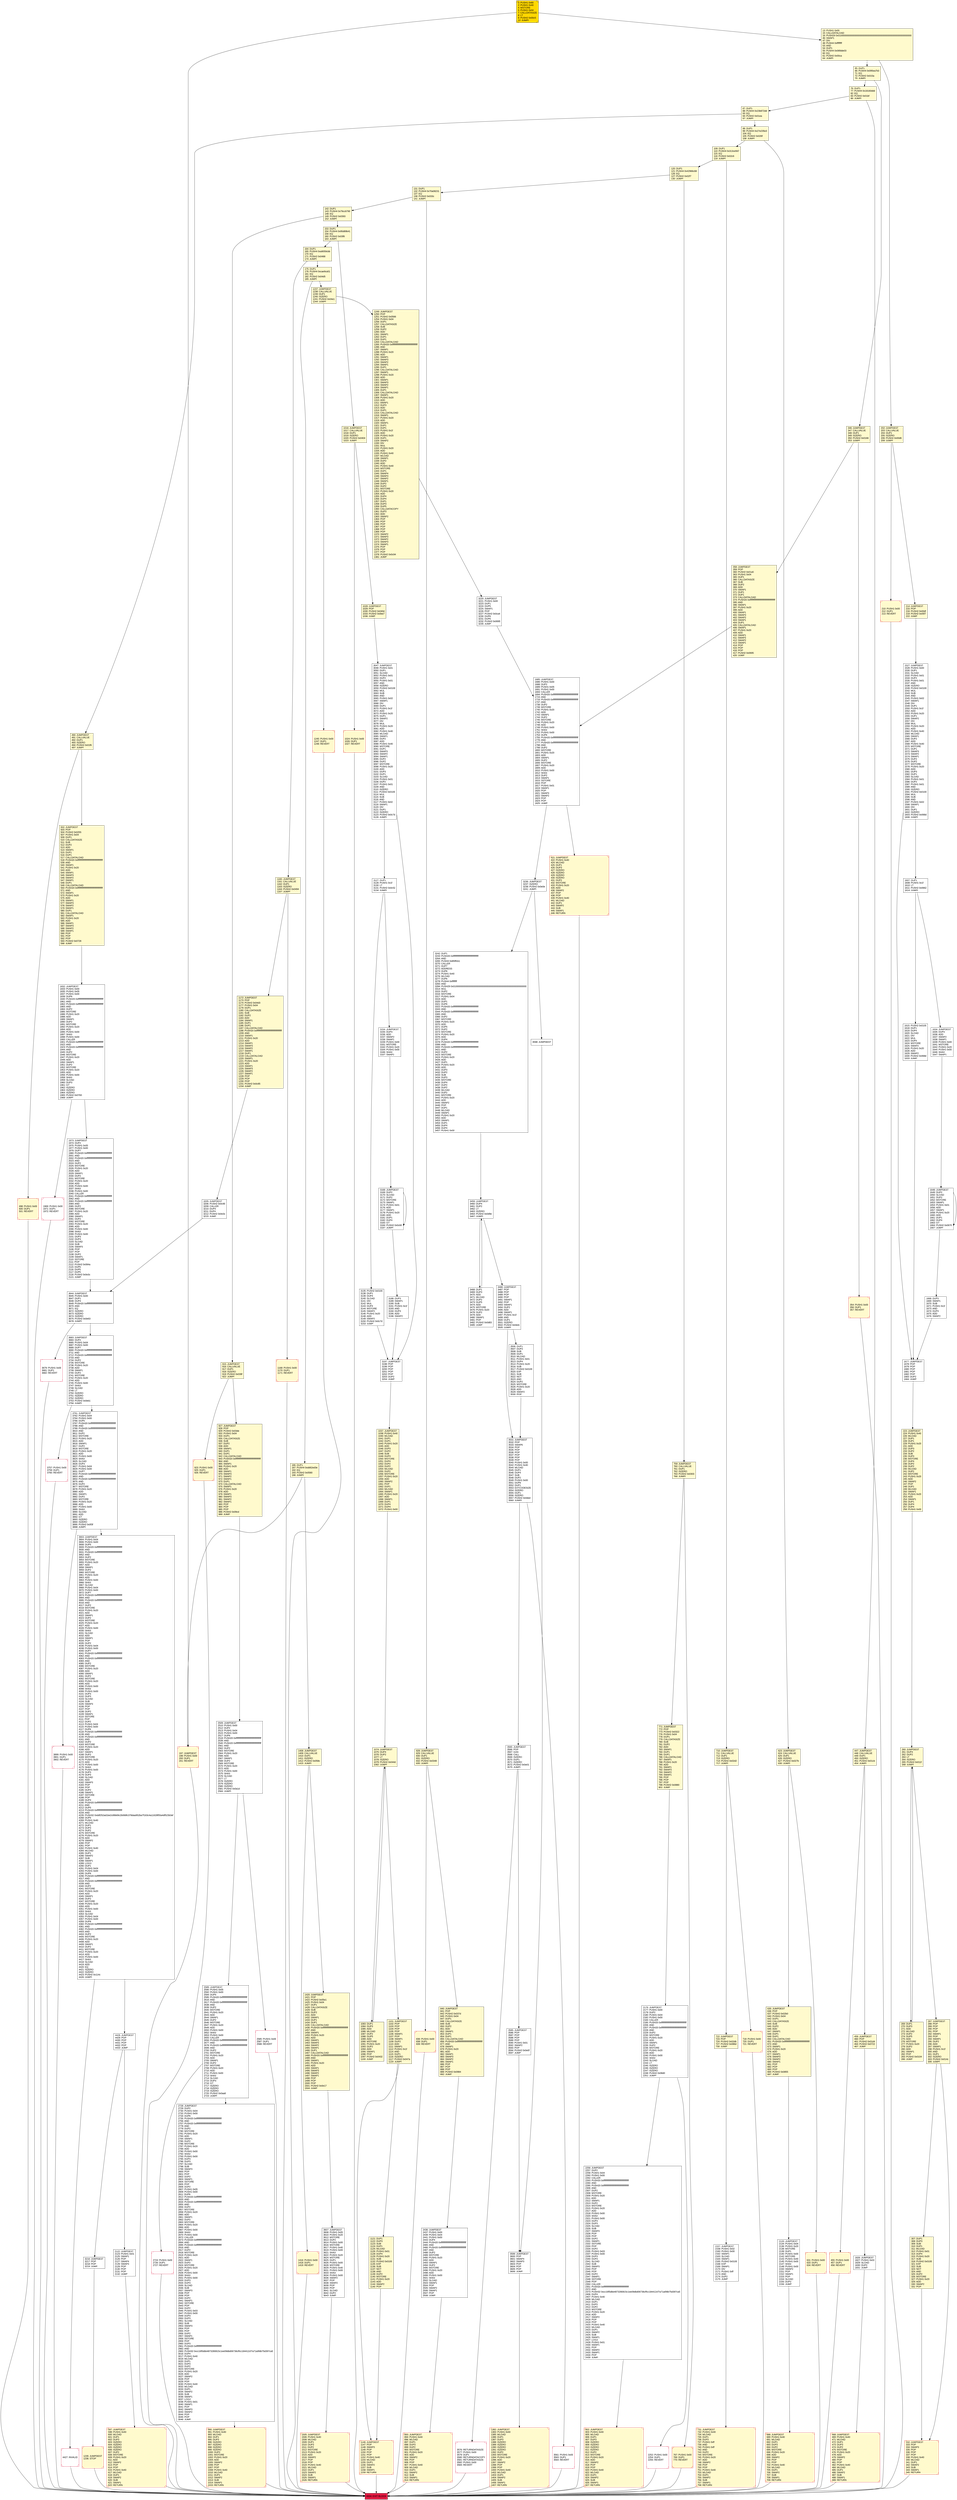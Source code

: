 digraph G {
bgcolor=transparent rankdir=UD;
node [shape=box style=filled color=black fillcolor=white fontname=arial fontcolor=black];
3459 [label="3459: JUMPDEST\l3460: DUP4\l3461: DUP2\l3462: LT\l3463: ISZERO\l3464: PUSH2 0x0d9e\l3467: JUMPI\l" ];
120 [label="120: DUP1\l121: PUSH4 0x42966c68\l126: EQ\l127: PUSH2 0x02f7\l130: JUMPI\l" fillcolor=lemonchiffon ];
4428 [label="4428: JUMPDEST\l4429: POP\l4430: POP\l4431: POP\l4432: POP\l4433: JUMP\l" ];
688 [label="688: JUMPDEST\l689: PUSH1 0x40\l691: MLOAD\l692: DUP1\l693: DUP3\l694: DUP2\l695: MSTORE\l696: PUSH1 0x20\l698: ADD\l699: SWAP2\l700: POP\l701: POP\l702: PUSH1 0x40\l704: MLOAD\l705: DUP1\l706: SWAP2\l707: SUB\l708: SWAP1\l709: RETURN\l" fillcolor=lemonchiffon shape=Msquare color=crimson ];
142 [label="142: DUP1\l143: PUSH4 0x79cc6790\l148: EQ\l149: PUSH2 0x0393\l152: JUMPI\l" fillcolor=lemonchiffon ];
2724 [label="2724: PUSH1 0x00\l2726: DUP1\l2727: REVERT\l" shape=Msquare color=crimson ];
346 [label="346: JUMPDEST\l347: CALLVALUE\l348: DUP1\l349: ISZERO\l350: PUSH2 0x0166\l353: JUMPI\l" fillcolor=lemonchiffon ];
65 [label="65: DUP1\l66: PUSH4 0x095ea7b3\l71: EQ\l72: PUSH2 0x015a\l75: JUMPI\l" fillcolor=lemonchiffon ];
3757 [label="3757: PUSH1 0x00\l3759: DUP1\l3760: REVERT\l" shape=Msquare color=crimson ];
1969 [label="1969: PUSH1 0x00\l1971: DUP1\l1972: REVERT\l" shape=Msquare color=crimson ];
3761 [label="3761: JUMPDEST\l3762: PUSH1 0x04\l3764: PUSH1 0x00\l3766: DUP5\l3767: PUSH20 0xffffffffffffffffffffffffffffffffffffffff\l3788: AND\l3789: PUSH20 0xffffffffffffffffffffffffffffffffffffffff\l3810: AND\l3811: DUP2\l3812: MSTORE\l3813: PUSH1 0x20\l3815: ADD\l3816: SWAP1\l3817: DUP2\l3818: MSTORE\l3819: PUSH1 0x20\l3821: ADD\l3822: PUSH1 0x00\l3824: SHA3\l3825: SLOAD\l3826: DUP3\l3827: PUSH1 0x04\l3829: PUSH1 0x00\l3831: DUP7\l3832: PUSH20 0xffffffffffffffffffffffffffffffffffffffff\l3853: AND\l3854: PUSH20 0xffffffffffffffffffffffffffffffffffffffff\l3875: AND\l3876: DUP2\l3877: MSTORE\l3878: PUSH1 0x20\l3880: ADD\l3881: SWAP1\l3882: DUP2\l3883: MSTORE\l3884: PUSH1 0x20\l3886: ADD\l3887: PUSH1 0x00\l3889: SHA3\l3890: SLOAD\l3891: ADD\l3892: GT\l3893: ISZERO\l3894: ISZERO\l3895: PUSH2 0x0f3f\l3898: JUMPI\l" ];
3644 [label="3644: JUMPDEST\l3645: PUSH1 0x00\l3647: DUP1\l3648: DUP4\l3649: PUSH20 0xffffffffffffffffffffffffffffffffffffffff\l3670: AND\l3671: EQ\l3672: ISZERO\l3673: ISZERO\l3674: ISZERO\l3675: PUSH2 0x0e63\l3678: JUMPI\l" ];
802 [label="802: JUMPDEST\l803: PUSH1 0x40\l805: MLOAD\l806: DUP1\l807: DUP3\l808: ISZERO\l809: ISZERO\l810: ISZERO\l811: ISZERO\l812: DUP2\l813: MSTORE\l814: PUSH1 0x20\l816: ADD\l817: SWAP2\l818: POP\l819: POP\l820: PUSH1 0x40\l822: MLOAD\l823: DUP1\l824: SWAP2\l825: SUB\l826: SWAP1\l827: RETURN\l" fillcolor=lemonchiffon shape=Msquare color=crimson ];
3220 [label="3220: JUMPDEST\l3221: PUSH1 0x00\l3223: DUP1\l3224: DUP5\l3225: SWAP1\l3226: POP\l3227: PUSH2 0x0ca4\l3230: DUP6\l3231: DUP6\l3232: PUSH2 0x0695\l3235: JUMP\l" ];
214 [label="214: JUMPDEST\l215: POP\l216: PUSH2 0x00df\l219: PUSH2 0x05f7\l222: JUMP\l" fillcolor=lemonchiffon ];
1416 [label="1416: PUSH1 0x00\l1418: DUP1\l1419: REVERT\l" fillcolor=lemonchiffon shape=Msquare color=crimson ];
98 [label="98: DUP1\l99: PUSH4 0x27e235e3\l104: EQ\l105: PUSH2 0x026f\l108: JUMPI\l" fillcolor=lemonchiffon ];
459 [label="459: JUMPDEST\l460: POP\l461: PUSH2 0x01d4\l464: PUSH2 0x0722\l467: JUMP\l" fillcolor=lemonchiffon ];
153 [label="153: DUP1\l154: PUSH4 0x95d89b41\l159: EQ\l160: PUSH2 0x03f8\l163: JUMPI\l" fillcolor=lemonchiffon ];
1168 [label="1168: PUSH1 0x00\l1170: DUP1\l1171: REVERT\l" fillcolor=lemonchiffon shape=Msquare color=crimson ];
1832 [label="1832: JUMPDEST\l1833: PUSH1 0x00\l1835: PUSH1 0x05\l1837: PUSH1 0x00\l1839: DUP6\l1840: PUSH20 0xffffffffffffffffffffffffffffffffffffffff\l1861: AND\l1862: PUSH20 0xffffffffffffffffffffffffffffffffffffffff\l1883: AND\l1884: DUP2\l1885: MSTORE\l1886: PUSH1 0x20\l1888: ADD\l1889: SWAP1\l1890: DUP2\l1891: MSTORE\l1892: PUSH1 0x20\l1894: ADD\l1895: PUSH1 0x00\l1897: SHA3\l1898: PUSH1 0x00\l1900: CALLER\l1901: PUSH20 0xffffffffffffffffffffffffffffffffffffffff\l1922: AND\l1923: PUSH20 0xffffffffffffffffffffffffffffffffffffffff\l1944: AND\l1945: DUP2\l1946: MSTORE\l1947: PUSH1 0x20\l1949: ADD\l1950: SWAP1\l1951: DUP2\l1952: MSTORE\l1953: PUSH1 0x20\l1955: ADD\l1956: PUSH1 0x00\l1958: SHA3\l1959: SLOAD\l1960: DUP3\l1961: GT\l1962: ISZERO\l1963: ISZERO\l1964: ISZERO\l1965: PUSH2 0x07b5\l1968: JUMPI\l" ];
3486 [label="3486: JUMPDEST\l3487: POP\l3488: POP\l3489: POP\l3490: POP\l3491: SWAP1\l3492: POP\l3493: SWAP1\l3494: DUP2\l3495: ADD\l3496: SWAP1\l3497: PUSH1 0x1f\l3499: AND\l3500: DUP1\l3501: ISZERO\l3502: PUSH2 0x0dcb\l3505: JUMPI\l" ];
1237 [label="1237: JUMPDEST\l1238: CALLVALUE\l1239: DUP1\l1240: ISZERO\l1241: PUSH2 0x04e1\l1244: JUMPI\l" fillcolor=lemonchiffon ];
307 [label="307: DUP1\l308: DUP3\l309: SUB\l310: DUP1\l311: MLOAD\l312: PUSH1 0x01\l314: DUP4\l315: PUSH1 0x20\l317: SUB\l318: PUSH2 0x0100\l321: EXP\l322: SUB\l323: NOT\l324: AND\l325: DUP2\l326: MSTORE\l327: PUSH1 0x20\l329: ADD\l330: SWAP2\l331: POP\l" fillcolor=lemonchiffon ];
923 [label="923: PUSH1 0x00\l925: DUP1\l926: REVERT\l" fillcolor=lemonchiffon shape=Msquare color=crimson ];
828 [label="828: JUMPDEST\l829: CALLVALUE\l830: DUP1\l831: ISZERO\l832: PUSH2 0x0348\l835: JUMPI\l" fillcolor=lemonchiffon ];
1235 [label="1235: JUMPDEST\l1236: STOP\l" fillcolor=lemonchiffon shape=Msquare color=crimson ];
3154 [label="3154: JUMPDEST\l3155: DUP3\l3156: ADD\l3157: SWAP2\l3158: SWAP1\l3159: PUSH1 0x00\l3161: MSTORE\l3162: PUSH1 0x20\l3164: PUSH1 0x00\l3166: SHA3\l3167: SWAP1\l" ];
3561 [label="3561: PUSH1 0x00\l3563: DUP1\l3564: REVERT\l" shape=Msquare color=crimson ];
3127 [label="3127: DUP1\l3128: PUSH1 0x1f\l3130: LT\l3131: PUSH2 0x0c52\l3134: JUMPI\l" ];
3683 [label="3683: JUMPDEST\l3684: DUP2\l3685: PUSH1 0x04\l3687: PUSH1 0x00\l3689: DUP7\l3690: PUSH20 0xffffffffffffffffffffffffffffffffffffffff\l3711: AND\l3712: PUSH20 0xffffffffffffffffffffffffffffffffffffffff\l3733: AND\l3734: DUP2\l3735: MSTORE\l3736: PUSH1 0x20\l3738: ADD\l3739: SWAP1\l3740: DUP2\l3741: MSTORE\l3742: PUSH1 0x20\l3744: ADD\l3745: PUSH1 0x00\l3747: SHA3\l3748: SLOAD\l3749: LT\l3750: ISZERO\l3751: ISZERO\l3752: ISZERO\l3753: PUSH2 0x0eb1\l3756: JUMPI\l" ];
1172 [label="1172: JUMPDEST\l1173: POP\l1174: PUSH2 0x04d3\l1177: PUSH1 0x04\l1179: DUP1\l1180: CALLDATASIZE\l1181: SUB\l1182: DUP2\l1183: ADD\l1184: SWAP1\l1185: DUP1\l1186: DUP1\l1187: CALLDATALOAD\l1188: PUSH20 0xffffffffffffffffffffffffffffffffffffffff\l1209: AND\l1210: SWAP1\l1211: PUSH1 0x20\l1213: ADD\l1214: SWAP1\l1215: SWAP3\l1216: SWAP2\l1217: SWAP1\l1218: DUP1\l1219: CALLDATALOAD\l1220: SWAP1\l1221: PUSH1 0x20\l1223: ADD\l1224: SWAP1\l1225: SWAP3\l1226: SWAP2\l1227: SWAP1\l1228: POP\l1229: POP\l1230: POP\l1231: PUSH2 0x0c85\l1234: JUMP\l" fillcolor=lemonchiffon ];
3197 [label="3197: JUMPDEST\l3198: POP\l3199: POP\l3200: POP\l3201: POP\l3202: POP\l3203: DUP2\l3204: JUMP\l" ];
3188 [label="3188: DUP3\l3189: SWAP1\l3190: SUB\l3191: PUSH1 0x1f\l3193: AND\l3194: DUP3\l3195: ADD\l3196: SWAP2\l" ];
2122 [label="2122: JUMPDEST\l2123: PUSH1 0x01\l2125: SWAP1\l2126: POP\l2127: SWAP4\l2128: SWAP3\l2129: POP\l2130: POP\l2131: POP\l2132: JUMP\l" ];
759 [label="759: JUMPDEST\l760: CALLVALUE\l761: DUP1\l762: ISZERO\l763: PUSH2 0x0303\l766: JUMPI\l" fillcolor=lemonchiffon ];
623 [label="623: JUMPDEST\l624: CALLVALUE\l625: DUP1\l626: ISZERO\l627: PUSH2 0x027b\l630: JUMPI\l" fillcolor=lemonchiffon ];
4434 [label="4434: EXIT BLOCK\l" fillcolor=crimson ];
1505 [label="1505: JUMPDEST\l1506: PUSH1 0x40\l1508: MLOAD\l1509: DUP1\l1510: DUP3\l1511: DUP2\l1512: MSTORE\l1513: PUSH1 0x20\l1515: ADD\l1516: SWAP2\l1517: POP\l1518: POP\l1519: PUSH1 0x40\l1521: MLOAD\l1522: DUP1\l1523: SWAP2\l1524: SUB\l1525: SWAP1\l1526: RETURN\l" fillcolor=lemonchiffon shape=Msquare color=crimson ];
498 [label="498: PUSH1 0x00\l500: DUP1\l501: REVERT\l" fillcolor=lemonchiffon shape=Msquare color=crimson ];
13 [label="13: PUSH1 0x00\l15: CALLDATALOAD\l16: PUSH29 0x0100000000000000000000000000000000000000000000000000000000\l46: SWAP1\l47: DIV\l48: PUSH4 0xffffffff\l53: AND\l54: DUP1\l55: PUSH4 0x06fdde03\l60: EQ\l61: PUSH2 0x00ca\l64: JUMPI\l" fillcolor=lemonchiffon ];
1249 [label="1249: JUMPDEST\l1250: POP\l1251: PUSH2 0x0566\l1254: PUSH1 0x04\l1256: DUP1\l1257: CALLDATASIZE\l1258: SUB\l1259: DUP2\l1260: ADD\l1261: SWAP1\l1262: DUP1\l1263: DUP1\l1264: CALLDATALOAD\l1265: PUSH20 0xffffffffffffffffffffffffffffffffffffffff\l1286: AND\l1287: SWAP1\l1288: PUSH1 0x20\l1290: ADD\l1291: SWAP1\l1292: SWAP3\l1293: SWAP2\l1294: SWAP1\l1295: DUP1\l1296: CALLDATALOAD\l1297: SWAP1\l1298: PUSH1 0x20\l1300: ADD\l1301: SWAP1\l1302: SWAP3\l1303: SWAP2\l1304: SWAP1\l1305: DUP1\l1306: CALLDATALOAD\l1307: SWAP1\l1308: PUSH1 0x20\l1310: ADD\l1311: SWAP1\l1312: DUP3\l1313: ADD\l1314: DUP1\l1315: CALLDATALOAD\l1316: SWAP1\l1317: PUSH1 0x20\l1319: ADD\l1320: SWAP1\l1321: DUP1\l1322: DUP1\l1323: PUSH1 0x1f\l1325: ADD\l1326: PUSH1 0x20\l1328: DUP1\l1329: SWAP2\l1330: DIV\l1331: MUL\l1332: PUSH1 0x20\l1334: ADD\l1335: PUSH1 0x40\l1337: MLOAD\l1338: SWAP1\l1339: DUP2\l1340: ADD\l1341: PUSH1 0x40\l1343: MSTORE\l1344: DUP1\l1345: SWAP4\l1346: SWAP3\l1347: SWAP2\l1348: SWAP1\l1349: DUP2\l1350: DUP2\l1351: MSTORE\l1352: PUSH1 0x20\l1354: ADD\l1355: DUP4\l1356: DUP4\l1357: DUP1\l1358: DUP3\l1359: DUP5\l1360: CALLDATACOPY\l1361: DUP3\l1362: ADD\l1363: SWAP2\l1364: POP\l1365: POP\l1366: POP\l1367: POP\l1368: POP\l1369: POP\l1370: SWAP2\l1371: SWAP3\l1372: SWAP2\l1373: SWAP3\l1374: SWAP1\l1375: POP\l1376: POP\l1377: POP\l1378: PUSH2 0x0c94\l1381: JUMP\l" fillcolor=lemonchiffon ];
1382 [label="1382: JUMPDEST\l1383: PUSH1 0x40\l1385: MLOAD\l1386: DUP1\l1387: DUP3\l1388: ISZERO\l1389: ISZERO\l1390: ISZERO\l1391: ISZERO\l1392: DUP2\l1393: MSTORE\l1394: PUSH1 0x20\l1396: ADD\l1397: SWAP2\l1398: POP\l1399: POP\l1400: PUSH1 0x40\l1402: MLOAD\l1403: DUP1\l1404: SWAP2\l1405: SUB\l1406: SWAP1\l1407: RETURN\l" fillcolor=lemonchiffon shape=Msquare color=crimson ];
635 [label="635: JUMPDEST\l636: POP\l637: PUSH2 0x02b0\l640: PUSH1 0x04\l642: DUP1\l643: CALLDATASIZE\l644: SUB\l645: DUP2\l646: ADD\l647: SWAP1\l648: DUP1\l649: DUP1\l650: CALLDATALOAD\l651: PUSH20 0xffffffffffffffffffffffffffffffffffffffff\l672: AND\l673: SWAP1\l674: PUSH1 0x20\l676: ADD\l677: SWAP1\l678: SWAP3\l679: SWAP2\l680: SWAP1\l681: POP\l682: POP\l683: POP\l684: PUSH2 0x0855\l687: JUMP\l" fillcolor=lemonchiffon ];
2436 [label="2436: JUMPDEST\l2437: PUSH1 0x00\l2439: PUSH1 0x04\l2441: PUSH1 0x00\l2443: DUP4\l2444: PUSH20 0xffffffffffffffffffffffffffffffffffffffff\l2465: AND\l2466: PUSH20 0xffffffffffffffffffffffffffffffffffffffff\l2487: AND\l2488: DUP2\l2489: MSTORE\l2490: PUSH1 0x20\l2492: ADD\l2493: SWAP1\l2494: DUP2\l2495: MSTORE\l2496: PUSH1 0x20\l2498: ADD\l2499: PUSH1 0x00\l2501: SHA3\l2502: SLOAD\l2503: SWAP1\l2504: POP\l2505: SWAP2\l2506: SWAP1\l2507: POP\l2508: JUMP\l" ];
767 [label="767: PUSH1 0x00\l769: DUP1\l770: REVERT\l" fillcolor=lemonchiffon shape=Msquare color=crimson ];
1648 [label="1648: JUMPDEST\l1649: DUP2\l1650: SLOAD\l1651: DUP2\l1652: MSTORE\l1653: SWAP1\l1654: PUSH1 0x01\l1656: ADD\l1657: SWAP1\l1658: PUSH1 0x20\l1660: ADD\l1661: DUP1\l1662: DUP4\l1663: GT\l1664: PUSH2 0x0670\l1667: JUMPI\l" ];
1028 [label="1028: JUMPDEST\l1029: POP\l1030: PUSH2 0x040d\l1033: PUSH2 0x0be7\l1036: JUMP\l" fillcolor=lemonchiffon ];
3168 [label="3168: JUMPDEST\l3169: DUP2\l3170: SLOAD\l3171: DUP2\l3172: MSTORE\l3173: SWAP1\l3174: PUSH1 0x01\l3176: ADD\l3177: SWAP1\l3178: PUSH1 0x20\l3180: ADD\l3181: DUP1\l3182: DUP4\l3183: GT\l3184: PUSH2 0x0c60\l3187: JUMPI\l" ];
2157 [label="2157: JUMPDEST\l2158: PUSH1 0x02\l2160: PUSH1 0x00\l2162: SWAP1\l2163: SLOAD\l2164: SWAP1\l2165: PUSH2 0x0100\l2168: EXP\l2169: SWAP1\l2170: DIV\l2171: PUSH1 0xff\l2173: AND\l2174: DUP2\l2175: JUMP\l" ];
455 [label="455: PUSH1 0x00\l457: DUP1\l458: REVERT\l" fillcolor=lemonchiffon shape=Msquare color=crimson ];
468 [label="468: JUMPDEST\l469: PUSH1 0x40\l471: MLOAD\l472: DUP1\l473: DUP3\l474: DUP2\l475: MSTORE\l476: PUSH1 0x20\l478: ADD\l479: SWAP2\l480: POP\l481: POP\l482: PUSH1 0x40\l484: MLOAD\l485: DUP1\l486: SWAP2\l487: SUB\l488: SWAP1\l489: RETURN\l" fillcolor=lemonchiffon shape=Msquare color=crimson ];
3607 [label="3607: JUMPDEST\l3608: PUSH1 0x05\l3610: PUSH1 0x20\l3612: MSTORE\l3613: DUP2\l3614: PUSH1 0x00\l3616: MSTORE\l3617: PUSH1 0x40\l3619: PUSH1 0x00\l3621: SHA3\l3622: PUSH1 0x20\l3624: MSTORE\l3625: DUP1\l3626: PUSH1 0x00\l3628: MSTORE\l3629: PUSH1 0x40\l3631: PUSH1 0x00\l3633: SHA3\l3634: PUSH1 0x00\l3636: SWAP2\l3637: POP\l3638: SWAP2\l3639: POP\l3640: POP\l3641: SLOAD\l3642: DUP2\l3643: JUMP\l" ];
1160 [label="1160: JUMPDEST\l1161: CALLVALUE\l1162: DUP1\l1163: ISZERO\l1164: PUSH2 0x0494\l1167: JUMPI\l" fillcolor=lemonchiffon ];
597 [label="597: JUMPDEST\l598: PUSH1 0x40\l600: MLOAD\l601: DUP1\l602: DUP3\l603: ISZERO\l604: ISZERO\l605: ISZERO\l606: ISZERO\l607: DUP2\l608: MSTORE\l609: PUSH1 0x20\l611: ADD\l612: SWAP2\l613: POP\l614: POP\l615: PUSH1 0x40\l617: MLOAD\l618: DUP1\l619: SWAP2\l620: SUB\l621: SWAP1\l622: RETURN\l" fillcolor=lemonchiffon shape=Msquare color=crimson ];
1121 [label="1121: DUP1\l1122: DUP3\l1123: SUB\l1124: DUP1\l1125: MLOAD\l1126: PUSH1 0x01\l1128: DUP4\l1129: PUSH1 0x20\l1131: SUB\l1132: PUSH2 0x0100\l1135: EXP\l1136: SUB\l1137: NOT\l1138: AND\l1139: DUP2\l1140: MSTORE\l1141: PUSH1 0x20\l1143: ADD\l1144: SWAP2\l1145: POP\l" fillcolor=lemonchiffon ];
3903 [label="3903: JUMPDEST\l3904: PUSH1 0x04\l3906: PUSH1 0x00\l3908: DUP5\l3909: PUSH20 0xffffffffffffffffffffffffffffffffffffffff\l3930: AND\l3931: PUSH20 0xffffffffffffffffffffffffffffffffffffffff\l3952: AND\l3953: DUP2\l3954: MSTORE\l3955: PUSH1 0x20\l3957: ADD\l3958: SWAP1\l3959: DUP2\l3960: MSTORE\l3961: PUSH1 0x20\l3963: ADD\l3964: PUSH1 0x00\l3966: SHA3\l3967: SLOAD\l3968: PUSH1 0x04\l3970: PUSH1 0x00\l3972: DUP7\l3973: PUSH20 0xffffffffffffffffffffffffffffffffffffffff\l3994: AND\l3995: PUSH20 0xffffffffffffffffffffffffffffffffffffffff\l4016: AND\l4017: DUP2\l4018: MSTORE\l4019: PUSH1 0x20\l4021: ADD\l4022: SWAP1\l4023: DUP2\l4024: MSTORE\l4025: PUSH1 0x20\l4027: ADD\l4028: PUSH1 0x00\l4030: SHA3\l4031: SLOAD\l4032: ADD\l4033: SWAP1\l4034: POP\l4035: DUP2\l4036: PUSH1 0x04\l4038: PUSH1 0x00\l4040: DUP7\l4041: PUSH20 0xffffffffffffffffffffffffffffffffffffffff\l4062: AND\l4063: PUSH20 0xffffffffffffffffffffffffffffffffffffffff\l4084: AND\l4085: DUP2\l4086: MSTORE\l4087: PUSH1 0x20\l4089: ADD\l4090: SWAP1\l4091: DUP2\l4092: MSTORE\l4093: PUSH1 0x20\l4095: ADD\l4096: PUSH1 0x00\l4098: SHA3\l4099: PUSH1 0x00\l4101: DUP3\l4102: DUP3\l4103: SLOAD\l4104: SUB\l4105: SWAP3\l4106: POP\l4107: POP\l4108: DUP2\l4109: SWAP1\l4110: SSTORE\l4111: POP\l4112: DUP2\l4113: PUSH1 0x04\l4115: PUSH1 0x00\l4117: DUP6\l4118: PUSH20 0xffffffffffffffffffffffffffffffffffffffff\l4139: AND\l4140: PUSH20 0xffffffffffffffffffffffffffffffffffffffff\l4161: AND\l4162: DUP2\l4163: MSTORE\l4164: PUSH1 0x20\l4166: ADD\l4167: SWAP1\l4168: DUP2\l4169: MSTORE\l4170: PUSH1 0x20\l4172: ADD\l4173: PUSH1 0x00\l4175: SHA3\l4176: PUSH1 0x00\l4178: DUP3\l4179: DUP3\l4180: SLOAD\l4181: ADD\l4182: SWAP3\l4183: POP\l4184: POP\l4185: DUP2\l4186: SWAP1\l4187: SSTORE\l4188: POP\l4189: DUP3\l4190: PUSH20 0xffffffffffffffffffffffffffffffffffffffff\l4211: AND\l4212: DUP5\l4213: PUSH20 0xffffffffffffffffffffffffffffffffffffffff\l4234: AND\l4235: PUSH32 0xddf252ad1be2c89b69c2b068fc378daa952ba7f163c4a11628f55a4df523b3ef\l4268: DUP5\l4269: PUSH1 0x40\l4271: MLOAD\l4272: DUP1\l4273: DUP3\l4274: DUP2\l4275: MSTORE\l4276: PUSH1 0x20\l4278: ADD\l4279: SWAP2\l4280: POP\l4281: POP\l4282: PUSH1 0x40\l4284: MLOAD\l4285: DUP1\l4286: SWAP2\l4287: SUB\l4288: SWAP1\l4289: LOG3\l4290: DUP1\l4291: PUSH1 0x04\l4293: PUSH1 0x00\l4295: DUP6\l4296: PUSH20 0xffffffffffffffffffffffffffffffffffffffff\l4317: AND\l4318: PUSH20 0xffffffffffffffffffffffffffffffffffffffff\l4339: AND\l4340: DUP2\l4341: MSTORE\l4342: PUSH1 0x20\l4344: ADD\l4345: SWAP1\l4346: DUP2\l4347: MSTORE\l4348: PUSH1 0x20\l4350: ADD\l4351: PUSH1 0x00\l4353: SHA3\l4354: SLOAD\l4355: PUSH1 0x04\l4357: PUSH1 0x00\l4359: DUP8\l4360: PUSH20 0xffffffffffffffffffffffffffffffffffffffff\l4381: AND\l4382: PUSH20 0xffffffffffffffffffffffffffffffffffffffff\l4403: AND\l4404: DUP2\l4405: MSTORE\l4406: PUSH1 0x20\l4408: ADD\l4409: SWAP1\l4410: DUP2\l4411: MSTORE\l4412: PUSH1 0x20\l4414: ADD\l4415: PUSH1 0x00\l4417: SHA3\l4418: SLOAD\l4419: ADD\l4420: EQ\l4421: ISZERO\l4422: ISZERO\l4423: PUSH2 0x114c\l4426: JUMPI\l" ];
710 [label="710: JUMPDEST\l711: CALLVALUE\l712: DUP1\l713: ISZERO\l714: PUSH2 0x02d2\l717: JUMPI\l" fillcolor=lemonchiffon ];
2252 [label="2252: PUSH1 0x00\l2254: DUP1\l2255: REVERT\l" shape=Msquare color=crimson ];
731 [label="731: JUMPDEST\l732: PUSH1 0x40\l734: MLOAD\l735: DUP1\l736: DUP3\l737: PUSH1 0xff\l739: AND\l740: PUSH1 0xff\l742: AND\l743: DUP2\l744: MSTORE\l745: PUSH1 0x20\l747: ADD\l748: SWAP2\l749: POP\l750: POP\l751: PUSH1 0x40\l753: MLOAD\l754: DUP1\l755: SWAP2\l756: SUB\l757: SWAP1\l758: RETURN\l" fillcolor=lemonchiffon shape=Msquare color=crimson ];
223 [label="223: JUMPDEST\l224: PUSH1 0x40\l226: MLOAD\l227: DUP1\l228: DUP1\l229: PUSH1 0x20\l231: ADD\l232: DUP3\l233: DUP2\l234: SUB\l235: DUP3\l236: MSTORE\l237: DUP4\l238: DUP2\l239: DUP2\l240: MLOAD\l241: DUP2\l242: MSTORE\l243: PUSH1 0x20\l245: ADD\l246: SWAP2\l247: POP\l248: DUP1\l249: MLOAD\l250: SWAP1\l251: PUSH1 0x20\l253: ADD\l254: SWAP1\l255: DUP1\l256: DUP4\l257: DUP4\l258: PUSH1 0x00\l" fillcolor=lemonchiffon ];
718 [label="718: PUSH1 0x00\l720: DUP1\l721: REVERT\l" fillcolor=lemonchiffon shape=Msquare color=crimson ];
3236 [label="3236: JUMPDEST\l3237: ISZERO\l3238: PUSH2 0x0e0e\l3241: JUMPI\l" ];
202 [label="202: JUMPDEST\l203: CALLVALUE\l204: DUP1\l205: ISZERO\l206: PUSH2 0x00d6\l209: JUMPI\l" fillcolor=lemonchiffon ];
210 [label="210: PUSH1 0x00\l212: DUP1\l213: REVERT\l" fillcolor=lemonchiffon shape=Msquare color=crimson ];
771 [label="771: JUMPDEST\l772: POP\l773: PUSH2 0x0322\l776: PUSH1 0x04\l778: DUP1\l779: CALLDATASIZE\l780: SUB\l781: DUP2\l782: ADD\l783: SWAP1\l784: DUP1\l785: DUP1\l786: CALLDATALOAD\l787: SWAP1\l788: PUSH1 0x20\l790: ADD\l791: SWAP1\l792: SWAP3\l793: SWAP2\l794: SWAP1\l795: POP\l796: POP\l797: POP\l798: PUSH2 0x0880\l801: JUMP\l" fillcolor=lemonchiffon ];
269 [label="269: DUP1\l270: DUP3\l271: ADD\l272: MLOAD\l273: DUP2\l274: DUP5\l275: ADD\l276: MSTORE\l277: PUSH1 0x20\l279: DUP2\l280: ADD\l281: SWAP1\l282: POP\l283: PUSH2 0x0104\l286: JUMP\l" fillcolor=lemonchiffon ];
1607 [label="1607: DUP1\l1608: PUSH1 0x1f\l1610: LT\l1611: PUSH2 0x0662\l1614: JUMPI\l" ];
1634 [label="1634: JUMPDEST\l1635: DUP3\l1636: ADD\l1637: SWAP2\l1638: SWAP1\l1639: PUSH1 0x00\l1641: MSTORE\l1642: PUSH1 0x20\l1644: PUSH1 0x00\l1646: SHA3\l1647: SWAP1\l" ];
287 [label="287: JUMPDEST\l288: POP\l289: POP\l290: POP\l291: POP\l292: SWAP1\l293: POP\l294: SWAP1\l295: DUP2\l296: ADD\l297: SWAP1\l298: PUSH1 0x1f\l300: AND\l301: DUP1\l302: ISZERO\l303: PUSH2 0x014c\l306: JUMPI\l" fillcolor=lemonchiffon ];
927 [label="927: JUMPDEST\l928: POP\l929: PUSH2 0x03de\l932: PUSH1 0x04\l934: DUP1\l935: CALLDATASIZE\l936: SUB\l937: DUP2\l938: ADD\l939: SWAP1\l940: DUP1\l941: DUP1\l942: CALLDATALOAD\l943: PUSH20 0xffffffffffffffffffffffffffffffffffffffff\l964: AND\l965: SWAP1\l966: PUSH1 0x20\l968: ADD\l969: SWAP1\l970: SWAP3\l971: SWAP2\l972: SWAP1\l973: DUP1\l974: CALLDATALOAD\l975: SWAP1\l976: PUSH1 0x20\l978: ADD\l979: SWAP1\l980: SWAP3\l981: SWAP2\l982: SWAP1\l983: POP\l984: POP\l985: POP\l986: PUSH2 0x09cd\l989: JUMP\l" fillcolor=lemonchiffon ];
915 [label="915: JUMPDEST\l916: CALLVALUE\l917: DUP1\l918: ISZERO\l919: PUSH2 0x039f\l922: JUMPI\l" fillcolor=lemonchiffon ];
1245 [label="1245: PUSH1 0x00\l1247: DUP1\l1248: REVERT\l" fillcolor=lemonchiffon shape=Msquare color=crimson ];
109 [label="109: DUP1\l110: PUSH4 0x313ce567\l115: EQ\l116: PUSH2 0x02c6\l119: JUMPI\l" fillcolor=lemonchiffon ];
490 [label="490: JUMPDEST\l491: CALLVALUE\l492: DUP1\l493: ISZERO\l494: PUSH2 0x01f6\l497: JUMPI\l" fillcolor=lemonchiffon ];
1101 [label="1101: JUMPDEST\l1102: POP\l1103: POP\l1104: POP\l1105: POP\l1106: SWAP1\l1107: POP\l1108: SWAP1\l1109: DUP2\l1110: ADD\l1111: SWAP1\l1112: PUSH1 0x1f\l1114: AND\l1115: DUP1\l1116: ISZERO\l1117: PUSH2 0x047a\l1120: JUMPI\l" fillcolor=lemonchiffon ];
1826 [label="1826: JUMPDEST\l1827: PUSH1 0x03\l1829: SLOAD\l1830: DUP2\l1831: JUMP\l" ];
2133 [label="2133: JUMPDEST\l2134: PUSH1 0x04\l2136: PUSH1 0x20\l2138: MSTORE\l2139: DUP1\l2140: PUSH1 0x00\l2142: MSTORE\l2143: PUSH1 0x40\l2145: PUSH1 0x00\l2147: SHA3\l2148: PUSH1 0x00\l2150: SWAP2\l2151: POP\l2152: SWAP1\l2153: POP\l2154: SLOAD\l2155: DUP2\l2156: JUMP\l" ];
131 [label="131: DUP1\l132: PUSH4 0x70a08231\l137: EQ\l138: PUSH2 0x033c\l141: JUMPI\l" fillcolor=lemonchiffon ];
3242 [label="3242: DUP1\l3243: PUSH20 0xffffffffffffffffffffffffffffffffffffffff\l3264: AND\l3265: PUSH4 0x8f4ffcb1\l3270: CALLER\l3271: DUP7\l3272: ADDRESS\l3273: DUP8\l3274: PUSH1 0x40\l3276: MLOAD\l3277: DUP6\l3278: PUSH4 0xffffffff\l3283: AND\l3284: PUSH29 0x0100000000000000000000000000000000000000000000000000000000\l3314: MUL\l3315: DUP2\l3316: MSTORE\l3317: PUSH1 0x04\l3319: ADD\l3320: DUP1\l3321: DUP6\l3322: PUSH20 0xffffffffffffffffffffffffffffffffffffffff\l3343: AND\l3344: PUSH20 0xffffffffffffffffffffffffffffffffffffffff\l3365: AND\l3366: DUP2\l3367: MSTORE\l3368: PUSH1 0x20\l3370: ADD\l3371: DUP5\l3372: DUP2\l3373: MSTORE\l3374: PUSH1 0x20\l3376: ADD\l3377: DUP4\l3378: PUSH20 0xffffffffffffffffffffffffffffffffffffffff\l3399: AND\l3400: PUSH20 0xffffffffffffffffffffffffffffffffffffffff\l3421: AND\l3422: DUP2\l3423: MSTORE\l3424: PUSH1 0x20\l3426: ADD\l3427: DUP1\l3428: PUSH1 0x20\l3430: ADD\l3431: DUP3\l3432: DUP2\l3433: SUB\l3434: DUP3\l3435: MSTORE\l3436: DUP4\l3437: DUP2\l3438: DUP2\l3439: MLOAD\l3440: DUP2\l3441: MSTORE\l3442: PUSH1 0x20\l3444: ADD\l3445: SWAP2\l3446: POP\l3447: DUP1\l3448: MLOAD\l3449: SWAP1\l3450: PUSH1 0x20\l3452: ADD\l3453: SWAP1\l3454: DUP1\l3455: DUP4\l3456: DUP4\l3457: PUSH1 0x00\l" ];
421 [label="421: JUMPDEST\l422: PUSH1 0x40\l424: MLOAD\l425: DUP1\l426: DUP3\l427: ISZERO\l428: ISZERO\l429: ISZERO\l430: ISZERO\l431: DUP2\l432: MSTORE\l433: PUSH1 0x20\l435: ADD\l436: SWAP2\l437: POP\l438: POP\l439: PUSH1 0x40\l441: MLOAD\l442: DUP1\l443: SWAP2\l444: SUB\l445: SWAP1\l446: RETURN\l" fillcolor=lemonchiffon shape=Msquare color=crimson ];
175 [label="175: DUP1\l176: PUSH4 0xcae9ca51\l181: EQ\l182: PUSH2 0x04d5\l185: JUMPI\l" fillcolor=lemonchiffon ];
3899 [label="3899: PUSH1 0x00\l3901: DUP1\l3902: REVERT\l" shape=Msquare color=crimson ];
1074 [label="1074: JUMPDEST\l1075: DUP4\l1076: DUP2\l1077: LT\l1078: ISZERO\l1079: PUSH2 0x044d\l1082: JUMPI\l" fillcolor=lemonchiffon ];
186 [label="186: DUP1\l187: PUSH4 0xdd62ed3e\l192: EQ\l193: PUSH2 0x0580\l196: JUMPI\l" fillcolor=lemonchiffon ];
2589 [label="2589: JUMPDEST\l2590: PUSH1 0x05\l2592: PUSH1 0x00\l2594: DUP5\l2595: PUSH20 0xffffffffffffffffffffffffffffffffffffffff\l2616: AND\l2617: PUSH20 0xffffffffffffffffffffffffffffffffffffffff\l2638: AND\l2639: DUP2\l2640: MSTORE\l2641: PUSH1 0x20\l2643: ADD\l2644: SWAP1\l2645: DUP2\l2646: MSTORE\l2647: PUSH1 0x20\l2649: ADD\l2650: PUSH1 0x00\l2652: SHA3\l2653: PUSH1 0x00\l2655: CALLER\l2656: PUSH20 0xffffffffffffffffffffffffffffffffffffffff\l2677: AND\l2678: PUSH20 0xffffffffffffffffffffffffffffffffffffffff\l2699: AND\l2700: DUP2\l2701: MSTORE\l2702: PUSH1 0x20\l2704: ADD\l2705: SWAP1\l2706: DUP2\l2707: MSTORE\l2708: PUSH1 0x20\l2710: ADD\l2711: PUSH1 0x00\l2713: SHA3\l2714: SLOAD\l2715: DUP3\l2716: GT\l2717: ISZERO\l2718: ISZERO\l2719: ISZERO\l2720: PUSH2 0x0aa8\l2723: JUMPI\l" ];
2176 [label="2176: JUMPDEST\l2177: PUSH1 0x00\l2179: DUP2\l2180: PUSH1 0x04\l2182: PUSH1 0x00\l2184: CALLER\l2185: PUSH20 0xffffffffffffffffffffffffffffffffffffffff\l2206: AND\l2207: PUSH20 0xffffffffffffffffffffffffffffffffffffffff\l2228: AND\l2229: DUP2\l2230: MSTORE\l2231: PUSH1 0x20\l2233: ADD\l2234: SWAP1\l2235: DUP2\l2236: MSTORE\l2237: PUSH1 0x20\l2239: ADD\l2240: PUSH1 0x00\l2242: SHA3\l2243: SLOAD\l2244: LT\l2245: ISZERO\l2246: ISZERO\l2247: ISZERO\l2248: PUSH2 0x08d0\l2251: JUMPI\l" ];
1024 [label="1024: PUSH1 0x00\l1026: DUP1\l1027: REVERT\l" fillcolor=lemonchiffon shape=Msquare color=crimson ];
87 [label="87: DUP1\l88: PUSH4 0x23b872dd\l93: EQ\l94: PUSH2 0x01ea\l97: JUMPI\l" fillcolor=lemonchiffon ];
1685 [label="1685: JUMPDEST\l1686: PUSH1 0x00\l1688: DUP2\l1689: PUSH1 0x05\l1691: PUSH1 0x00\l1693: CALLER\l1694: PUSH20 0xffffffffffffffffffffffffffffffffffffffff\l1715: AND\l1716: PUSH20 0xffffffffffffffffffffffffffffffffffffffff\l1737: AND\l1738: DUP2\l1739: MSTORE\l1740: PUSH1 0x20\l1742: ADD\l1743: SWAP1\l1744: DUP2\l1745: MSTORE\l1746: PUSH1 0x20\l1748: ADD\l1749: PUSH1 0x00\l1751: SHA3\l1752: PUSH1 0x00\l1754: DUP6\l1755: PUSH20 0xffffffffffffffffffffffffffffffffffffffff\l1776: AND\l1777: PUSH20 0xffffffffffffffffffffffffffffffffffffffff\l1798: AND\l1799: DUP2\l1800: MSTORE\l1801: PUSH1 0x20\l1803: ADD\l1804: SWAP1\l1805: DUP2\l1806: MSTORE\l1807: PUSH1 0x20\l1809: ADD\l1810: PUSH1 0x00\l1812: SHA3\l1813: DUP2\l1814: SWAP1\l1815: SSTORE\l1816: POP\l1817: PUSH1 0x01\l1819: SWAP1\l1820: POP\l1821: SWAP3\l1822: SWAP2\l1823: POP\l1824: POP\l1825: JUMP\l" ];
3585 [label="3585: JUMPDEST\l3586: POP\l3587: POP\l3588: POP\l3589: POP\l3590: PUSH1 0x01\l3592: SWAP2\l3593: POP\l3594: PUSH2 0x0e0f\l3597: JUMP\l" ];
3047 [label="3047: JUMPDEST\l3048: PUSH1 0x01\l3050: DUP1\l3051: SLOAD\l3052: PUSH1 0x01\l3054: DUP2\l3055: PUSH1 0x01\l3057: AND\l3058: ISZERO\l3059: PUSH2 0x0100\l3062: MUL\l3063: SUB\l3064: AND\l3065: PUSH1 0x02\l3067: SWAP1\l3068: DIV\l3069: DUP1\l3070: PUSH1 0x1f\l3072: ADD\l3073: PUSH1 0x20\l3075: DUP1\l3076: SWAP2\l3077: DIV\l3078: MUL\l3079: PUSH1 0x20\l3081: ADD\l3082: PUSH1 0x40\l3084: MLOAD\l3085: SWAP1\l3086: DUP2\l3087: ADD\l3088: PUSH1 0x40\l3090: MSTORE\l3091: DUP1\l3092: SWAP3\l3093: SWAP2\l3094: SWAP1\l3095: DUP2\l3096: DUP2\l3097: MSTORE\l3098: PUSH1 0x20\l3100: ADD\l3101: DUP3\l3102: DUP1\l3103: SLOAD\l3104: PUSH1 0x01\l3106: DUP2\l3107: PUSH1 0x01\l3109: AND\l3110: ISZERO\l3111: PUSH2 0x0100\l3114: MUL\l3115: SUB\l3116: AND\l3117: PUSH1 0x02\l3119: SWAP1\l3120: DIV\l3121: DUP1\l3122: ISZERO\l3123: PUSH2 0x0c7d\l3126: JUMPI\l" ];
3468 [label="3468: DUP1\l3469: DUP3\l3470: ADD\l3471: MLOAD\l3472: DUP2\l3473: DUP5\l3474: ADD\l3475: MSTORE\l3476: PUSH1 0x20\l3478: DUP2\l3479: ADD\l3480: SWAP1\l3481: POP\l3482: PUSH2 0x0d83\l3485: JUMP\l" ];
1016 [label="1016: JUMPDEST\l1017: CALLVALUE\l1018: DUP1\l1019: ISZERO\l1020: PUSH2 0x0404\l1023: JUMPI\l" fillcolor=lemonchiffon ];
447 [label="447: JUMPDEST\l448: CALLVALUE\l449: DUP1\l450: ISZERO\l451: PUSH2 0x01cb\l454: JUMPI\l" fillcolor=lemonchiffon ];
2585 [label="2585: PUSH1 0x00\l2587: DUP1\l2588: REVERT\l" shape=Msquare color=crimson ];
3599 [label="3599: JUMPDEST\l3600: POP\l3601: SWAP4\l3602: SWAP3\l3603: POP\l3604: POP\l3605: POP\l3606: JUMP\l" ];
3506 [label="3506: DUP1\l3507: DUP3\l3508: SUB\l3509: DUP1\l3510: MLOAD\l3511: PUSH1 0x01\l3513: DUP4\l3514: PUSH1 0x20\l3516: SUB\l3517: PUSH2 0x0100\l3520: EXP\l3521: SUB\l3522: NOT\l3523: AND\l3524: DUP2\l3525: MSTORE\l3526: PUSH1 0x20\l3528: ADD\l3529: SWAP2\l3530: POP\l" ];
1677 [label="1677: JUMPDEST\l1678: POP\l1679: POP\l1680: POP\l1681: POP\l1682: POP\l1683: DUP2\l1684: JUMP\l" ];
840 [label="840: JUMPDEST\l841: POP\l842: PUSH2 0x037d\l845: PUSH1 0x04\l847: DUP1\l848: CALLDATASIZE\l849: SUB\l850: DUP2\l851: ADD\l852: SWAP1\l853: DUP1\l854: DUP1\l855: CALLDATALOAD\l856: PUSH20 0xffffffffffffffffffffffffffffffffffffffff\l877: AND\l878: SWAP1\l879: PUSH1 0x20\l881: ADD\l882: SWAP1\l883: SWAP3\l884: SWAP2\l885: SWAP1\l886: POP\l887: POP\l888: POP\l889: PUSH2 0x0984\l892: JUMP\l" fillcolor=lemonchiffon ];
1668 [label="1668: DUP3\l1669: SWAP1\l1670: SUB\l1671: PUSH1 0x1f\l1673: AND\l1674: DUP3\l1675: ADD\l1676: SWAP2\l" ];
1037 [label="1037: JUMPDEST\l1038: PUSH1 0x40\l1040: MLOAD\l1041: DUP1\l1042: DUP1\l1043: PUSH1 0x20\l1045: ADD\l1046: DUP3\l1047: DUP2\l1048: SUB\l1049: DUP3\l1050: MSTORE\l1051: DUP4\l1052: DUP2\l1053: DUP2\l1054: MLOAD\l1055: DUP2\l1056: MSTORE\l1057: PUSH1 0x20\l1059: ADD\l1060: SWAP2\l1061: POP\l1062: DUP1\l1063: MLOAD\l1064: SWAP1\l1065: PUSH1 0x20\l1067: ADD\l1068: SWAP1\l1069: DUP1\l1070: DUP4\l1071: DUP4\l1072: PUSH1 0x00\l" fillcolor=lemonchiffon ];
197 [label="197: JUMPDEST\l198: PUSH1 0x00\l200: DUP1\l201: REVERT\l" fillcolor=lemonchiffon shape=Msquare color=crimson ];
164 [label="164: DUP1\l165: PUSH4 0xa9059cbb\l170: EQ\l171: PUSH2 0x0488\l174: JUMPI\l" fillcolor=lemonchiffon ];
354 [label="354: PUSH1 0x00\l356: DUP1\l357: REVERT\l" fillcolor=lemonchiffon shape=Msquare color=crimson ];
3598 [label="3598: JUMPDEST\l" ];
893 [label="893: JUMPDEST\l894: PUSH1 0x40\l896: MLOAD\l897: DUP1\l898: DUP3\l899: DUP2\l900: MSTORE\l901: PUSH1 0x20\l903: ADD\l904: SWAP2\l905: POP\l906: POP\l907: PUSH1 0x40\l909: MLOAD\l910: DUP1\l911: SWAP2\l912: SUB\l913: SWAP1\l914: RETURN\l" fillcolor=lemonchiffon shape=Msquare color=crimson ];
332 [label="332: JUMPDEST\l333: POP\l334: SWAP3\l335: POP\l336: POP\l337: POP\l338: PUSH1 0x40\l340: MLOAD\l341: DUP1\l342: SWAP2\l343: SUB\l344: SWAP1\l345: RETURN\l" fillcolor=lemonchiffon shape=Msquare color=crimson ];
722 [label="722: JUMPDEST\l723: POP\l724: PUSH2 0x02db\l727: PUSH2 0x086d\l730: JUMP\l" fillcolor=lemonchiffon ];
1527 [label="1527: JUMPDEST\l1528: PUSH1 0x00\l1530: DUP1\l1531: SLOAD\l1532: PUSH1 0x01\l1534: DUP2\l1535: PUSH1 0x01\l1537: AND\l1538: ISZERO\l1539: PUSH2 0x0100\l1542: MUL\l1543: SUB\l1544: AND\l1545: PUSH1 0x02\l1547: SWAP1\l1548: DIV\l1549: DUP1\l1550: PUSH1 0x1f\l1552: ADD\l1553: PUSH1 0x20\l1555: DUP1\l1556: SWAP2\l1557: DIV\l1558: MUL\l1559: PUSH1 0x20\l1561: ADD\l1562: PUSH1 0x40\l1564: MLOAD\l1565: SWAP1\l1566: DUP2\l1567: ADD\l1568: PUSH1 0x40\l1570: MSTORE\l1571: DUP1\l1572: SWAP3\l1573: SWAP2\l1574: SWAP1\l1575: DUP2\l1576: DUP2\l1577: MSTORE\l1578: PUSH1 0x20\l1580: ADD\l1581: DUP3\l1582: DUP1\l1583: SLOAD\l1584: PUSH1 0x01\l1586: DUP2\l1587: PUSH1 0x01\l1589: AND\l1590: ISZERO\l1591: PUSH2 0x0100\l1594: MUL\l1595: SUB\l1596: AND\l1597: PUSH1 0x02\l1599: SWAP1\l1600: DIV\l1601: DUP1\l1602: ISZERO\l1603: PUSH2 0x068d\l1606: JUMPI\l" ];
631 [label="631: PUSH1 0x00\l633: DUP1\l634: REVERT\l" fillcolor=lemonchiffon shape=Msquare color=crimson ];
2256 [label="2256: JUMPDEST\l2257: DUP2\l2258: PUSH1 0x04\l2260: PUSH1 0x00\l2262: CALLER\l2263: PUSH20 0xffffffffffffffffffffffffffffffffffffffff\l2284: AND\l2285: PUSH20 0xffffffffffffffffffffffffffffffffffffffff\l2306: AND\l2307: DUP2\l2308: MSTORE\l2309: PUSH1 0x20\l2311: ADD\l2312: SWAP1\l2313: DUP2\l2314: MSTORE\l2315: PUSH1 0x20\l2317: ADD\l2318: PUSH1 0x00\l2320: SHA3\l2321: PUSH1 0x00\l2323: DUP3\l2324: DUP3\l2325: SLOAD\l2326: SUB\l2327: SWAP3\l2328: POP\l2329: POP\l2330: DUP2\l2331: SWAP1\l2332: SSTORE\l2333: POP\l2334: DUP2\l2335: PUSH1 0x03\l2337: PUSH1 0x00\l2339: DUP3\l2340: DUP3\l2341: SLOAD\l2342: SUB\l2343: SWAP3\l2344: POP\l2345: POP\l2346: DUP2\l2347: SWAP1\l2348: SSTORE\l2349: POP\l2350: CALLER\l2351: PUSH20 0xffffffffffffffffffffffffffffffffffffffff\l2372: AND\l2373: PUSH32 0xcc16f5dbb4873280815c1ee09dbd06736cffcc184412cf7a71a0fdb75d397ca5\l2406: DUP4\l2407: PUSH1 0x40\l2409: MLOAD\l2410: DUP1\l2411: DUP3\l2412: DUP2\l2413: MSTORE\l2414: PUSH1 0x20\l2416: ADD\l2417: SWAP2\l2418: POP\l2419: POP\l2420: PUSH1 0x40\l2422: MLOAD\l2423: DUP1\l2424: SWAP2\l2425: SUB\l2426: SWAP1\l2427: LOG2\l2428: PUSH1 0x01\l2430: SWAP1\l2431: POP\l2432: SWAP2\l2433: SWAP1\l2434: POP\l2435: JUMP\l" ];
0 [label="0: PUSH1 0x80\l2: PUSH1 0x40\l4: MSTORE\l5: PUSH1 0x04\l7: CALLDATASIZE\l8: LT\l9: PUSH2 0x00c5\l12: JUMPI\l" fillcolor=lemonchiffon shape=Msquare fillcolor=gold ];
3216 [label="3216: JUMPDEST\l3217: POP\l3218: POP\l3219: JUMP\l" ];
3135 [label="3135: PUSH2 0x0100\l3138: DUP1\l3139: DUP4\l3140: SLOAD\l3141: DIV\l3142: MUL\l3143: DUP4\l3144: MSTORE\l3145: SWAP2\l3146: PUSH1 0x20\l3148: ADD\l3149: SWAP2\l3150: PUSH2 0x0c7d\l3153: JUMP\l" ];
260 [label="260: JUMPDEST\l261: DUP4\l262: DUP2\l263: LT\l264: ISZERO\l265: PUSH2 0x011f\l268: JUMPI\l" fillcolor=lemonchiffon ];
990 [label="990: JUMPDEST\l991: PUSH1 0x40\l993: MLOAD\l994: DUP1\l995: DUP3\l996: ISZERO\l997: ISZERO\l998: ISZERO\l999: ISZERO\l1000: DUP2\l1001: MSTORE\l1002: PUSH1 0x20\l1004: ADD\l1005: SWAP2\l1006: POP\l1007: POP\l1008: PUSH1 0x40\l1010: MLOAD\l1011: DUP1\l1012: SWAP2\l1013: SUB\l1014: SWAP1\l1015: RETURN\l" fillcolor=lemonchiffon shape=Msquare color=crimson ];
1146 [label="1146: JUMPDEST\l1147: POP\l1148: SWAP3\l1149: POP\l1150: POP\l1151: POP\l1152: PUSH1 0x40\l1154: MLOAD\l1155: DUP1\l1156: SWAP2\l1157: SUB\l1158: SWAP1\l1159: RETURN\l" fillcolor=lemonchiffon shape=Msquare color=crimson ];
1973 [label="1973: JUMPDEST\l1974: DUP2\l1975: PUSH1 0x05\l1977: PUSH1 0x00\l1979: DUP7\l1980: PUSH20 0xffffffffffffffffffffffffffffffffffffffff\l2001: AND\l2002: PUSH20 0xffffffffffffffffffffffffffffffffffffffff\l2023: AND\l2024: DUP2\l2025: MSTORE\l2026: PUSH1 0x20\l2028: ADD\l2029: SWAP1\l2030: DUP2\l2031: MSTORE\l2032: PUSH1 0x20\l2034: ADD\l2035: PUSH1 0x00\l2037: SHA3\l2038: PUSH1 0x00\l2040: CALLER\l2041: PUSH20 0xffffffffffffffffffffffffffffffffffffffff\l2062: AND\l2063: PUSH20 0xffffffffffffffffffffffffffffffffffffffff\l2084: AND\l2085: DUP2\l2086: MSTORE\l2087: PUSH1 0x20\l2089: ADD\l2090: SWAP1\l2091: DUP2\l2092: MSTORE\l2093: PUSH1 0x20\l2095: ADD\l2096: PUSH1 0x00\l2098: SHA3\l2099: PUSH1 0x00\l2101: DUP3\l2102: DUP3\l2103: SLOAD\l2104: SUB\l2105: SWAP3\l2106: POP\l2107: POP\l2108: DUP2\l2109: SWAP1\l2110: SSTORE\l2111: POP\l2112: PUSH2 0x084a\l2115: DUP5\l2116: DUP5\l2117: DUP5\l2118: PUSH2 0x0e3c\l2121: JUMP\l" ];
1408 [label="1408: JUMPDEST\l1409: CALLVALUE\l1410: DUP1\l1411: ISZERO\l1412: PUSH2 0x058c\l1415: JUMPI\l" fillcolor=lemonchiffon ];
3576 [label="3576: RETURNDATASIZE\l3577: PUSH1 0x00\l3579: DUP1\l3580: RETURNDATACOPY\l3581: RETURNDATASIZE\l3582: PUSH1 0x00\l3584: REVERT\l" shape=Msquare color=crimson ];
836 [label="836: PUSH1 0x00\l838: DUP1\l839: REVERT\l" fillcolor=lemonchiffon shape=Msquare color=crimson ];
1420 [label="1420: JUMPDEST\l1421: POP\l1422: PUSH2 0x05e1\l1425: PUSH1 0x04\l1427: DUP1\l1428: CALLDATASIZE\l1429: SUB\l1430: DUP2\l1431: ADD\l1432: SWAP1\l1433: DUP1\l1434: DUP1\l1435: CALLDATALOAD\l1436: PUSH20 0xffffffffffffffffffffffffffffffffffffffff\l1457: AND\l1458: SWAP1\l1459: PUSH1 0x20\l1461: ADD\l1462: SWAP1\l1463: SWAP3\l1464: SWAP2\l1465: SWAP1\l1466: DUP1\l1467: CALLDATALOAD\l1468: PUSH20 0xffffffffffffffffffffffffffffffffffffffff\l1489: AND\l1490: SWAP1\l1491: PUSH1 0x20\l1493: ADD\l1494: SWAP1\l1495: SWAP3\l1496: SWAP2\l1497: SWAP1\l1498: POP\l1499: POP\l1500: POP\l1501: PUSH2 0x0e17\l1504: JUMP\l" fillcolor=lemonchiffon ];
76 [label="76: DUP1\l77: PUSH4 0x18160ddd\l82: EQ\l83: PUSH2 0x01bf\l86: JUMPI\l" fillcolor=lemonchiffon ];
2728 [label="2728: JUMPDEST\l2729: DUP2\l2730: PUSH1 0x04\l2732: PUSH1 0x00\l2734: DUP6\l2735: PUSH20 0xffffffffffffffffffffffffffffffffffffffff\l2756: AND\l2757: PUSH20 0xffffffffffffffffffffffffffffffffffffffff\l2778: AND\l2779: DUP2\l2780: MSTORE\l2781: PUSH1 0x20\l2783: ADD\l2784: SWAP1\l2785: DUP2\l2786: MSTORE\l2787: PUSH1 0x20\l2789: ADD\l2790: PUSH1 0x00\l2792: SHA3\l2793: PUSH1 0x00\l2795: DUP3\l2796: DUP3\l2797: SLOAD\l2798: SUB\l2799: SWAP3\l2800: POP\l2801: POP\l2802: DUP2\l2803: SWAP1\l2804: SSTORE\l2805: POP\l2806: DUP2\l2807: PUSH1 0x05\l2809: PUSH1 0x00\l2811: DUP6\l2812: PUSH20 0xffffffffffffffffffffffffffffffffffffffff\l2833: AND\l2834: PUSH20 0xffffffffffffffffffffffffffffffffffffffff\l2855: AND\l2856: DUP2\l2857: MSTORE\l2858: PUSH1 0x20\l2860: ADD\l2861: SWAP1\l2862: DUP2\l2863: MSTORE\l2864: PUSH1 0x20\l2866: ADD\l2867: PUSH1 0x00\l2869: SHA3\l2870: PUSH1 0x00\l2872: CALLER\l2873: PUSH20 0xffffffffffffffffffffffffffffffffffffffff\l2894: AND\l2895: PUSH20 0xffffffffffffffffffffffffffffffffffffffff\l2916: AND\l2917: DUP2\l2918: MSTORE\l2919: PUSH1 0x20\l2921: ADD\l2922: SWAP1\l2923: DUP2\l2924: MSTORE\l2925: PUSH1 0x20\l2927: ADD\l2928: PUSH1 0x00\l2930: SHA3\l2931: PUSH1 0x00\l2933: DUP3\l2934: DUP3\l2935: SLOAD\l2936: SUB\l2937: SWAP3\l2938: POP\l2939: POP\l2940: DUP2\l2941: SWAP1\l2942: SSTORE\l2943: POP\l2944: DUP2\l2945: PUSH1 0x03\l2947: PUSH1 0x00\l2949: DUP3\l2950: DUP3\l2951: SLOAD\l2952: SUB\l2953: SWAP3\l2954: POP\l2955: POP\l2956: DUP2\l2957: SWAP1\l2958: SSTORE\l2959: POP\l2960: DUP3\l2961: PUSH20 0xffffffffffffffffffffffffffffffffffffffff\l2982: AND\l2983: PUSH32 0xcc16f5dbb4873280815c1ee09dbd06736cffcc184412cf7a71a0fdb75d397ca5\l3016: DUP4\l3017: PUSH1 0x40\l3019: MLOAD\l3020: DUP1\l3021: DUP3\l3022: DUP2\l3023: MSTORE\l3024: PUSH1 0x20\l3026: ADD\l3027: SWAP2\l3028: POP\l3029: POP\l3030: PUSH1 0x40\l3032: MLOAD\l3033: DUP1\l3034: SWAP2\l3035: SUB\l3036: SWAP1\l3037: LOG2\l3038: PUSH1 0x01\l3040: SWAP1\l3041: POP\l3042: SWAP3\l3043: SWAP2\l3044: POP\l3045: POP\l3046: JUMP\l" ];
358 [label="358: JUMPDEST\l359: POP\l360: PUSH2 0x01a5\l363: PUSH1 0x04\l365: DUP1\l366: CALLDATASIZE\l367: SUB\l368: DUP2\l369: ADD\l370: SWAP1\l371: DUP1\l372: DUP1\l373: CALLDATALOAD\l374: PUSH20 0xffffffffffffffffffffffffffffffffffffffff\l395: AND\l396: SWAP1\l397: PUSH1 0x20\l399: ADD\l400: SWAP1\l401: SWAP3\l402: SWAP2\l403: SWAP1\l404: DUP1\l405: CALLDATALOAD\l406: SWAP1\l407: PUSH1 0x20\l409: ADD\l410: SWAP1\l411: SWAP3\l412: SWAP2\l413: SWAP1\l414: POP\l415: POP\l416: POP\l417: PUSH2 0x0695\l420: JUMP\l" fillcolor=lemonchiffon ];
502 [label="502: JUMPDEST\l503: POP\l504: PUSH2 0x0255\l507: PUSH1 0x04\l509: DUP1\l510: CALLDATASIZE\l511: SUB\l512: DUP2\l513: ADD\l514: SWAP1\l515: DUP1\l516: DUP1\l517: CALLDATALOAD\l518: PUSH20 0xffffffffffffffffffffffffffffffffffffffff\l539: AND\l540: SWAP1\l541: PUSH1 0x20\l543: ADD\l544: SWAP1\l545: SWAP3\l546: SWAP2\l547: SWAP1\l548: DUP1\l549: CALLDATALOAD\l550: PUSH20 0xffffffffffffffffffffffffffffffffffffffff\l571: AND\l572: SWAP1\l573: PUSH1 0x20\l575: ADD\l576: SWAP1\l577: SWAP3\l578: SWAP2\l579: SWAP1\l580: DUP1\l581: CALLDATALOAD\l582: SWAP1\l583: PUSH1 0x20\l585: ADD\l586: SWAP1\l587: SWAP3\l588: SWAP2\l589: SWAP1\l590: POP\l591: POP\l592: POP\l593: PUSH2 0x0728\l596: JUMP\l" fillcolor=lemonchiffon ];
4427 [label="4427: INVALID\l" shape=Msquare color=crimson ];
1615 [label="1615: PUSH2 0x0100\l1618: DUP1\l1619: DUP4\l1620: SLOAD\l1621: DIV\l1622: MUL\l1623: DUP4\l1624: MSTORE\l1625: SWAP2\l1626: PUSH1 0x20\l1628: ADD\l1629: SWAP2\l1630: PUSH2 0x068d\l1633: JUMP\l" ];
3565 [label="3565: JUMPDEST\l3566: POP\l3567: GAS\l3568: CALL\l3569: ISZERO\l3570: DUP1\l3571: ISZERO\l3572: PUSH2 0x0e01\l3575: JUMPI\l" ];
1083 [label="1083: DUP1\l1084: DUP3\l1085: ADD\l1086: MLOAD\l1087: DUP2\l1088: DUP5\l1089: ADD\l1090: MSTORE\l1091: PUSH1 0x20\l1093: DUP2\l1094: ADD\l1095: SWAP1\l1096: POP\l1097: PUSH2 0x0432\l1100: JUMP\l" fillcolor=lemonchiffon ];
2509 [label="2509: JUMPDEST\l2510: PUSH1 0x00\l2512: DUP2\l2513: PUSH1 0x04\l2515: PUSH1 0x00\l2517: DUP6\l2518: PUSH20 0xffffffffffffffffffffffffffffffffffffffff\l2539: AND\l2540: PUSH20 0xffffffffffffffffffffffffffffffffffffffff\l2561: AND\l2562: DUP2\l2563: MSTORE\l2564: PUSH1 0x20\l2566: ADD\l2567: SWAP1\l2568: DUP2\l2569: MSTORE\l2570: PUSH1 0x20\l2572: ADD\l2573: PUSH1 0x00\l2575: SHA3\l2576: SLOAD\l2577: LT\l2578: ISZERO\l2579: ISZERO\l2580: ISZERO\l2581: PUSH2 0x0a1d\l2584: JUMPI\l" ];
3531 [label="3531: JUMPDEST\l3532: POP\l3533: SWAP6\l3534: POP\l3535: POP\l3536: POP\l3537: POP\l3538: POP\l3539: POP\l3540: PUSH1 0x00\l3542: PUSH1 0x40\l3544: MLOAD\l3545: DUP1\l3546: DUP4\l3547: SUB\l3548: DUP2\l3549: PUSH1 0x00\l3551: DUP8\l3552: DUP1\l3553: EXTCODESIZE\l3554: ISZERO\l3555: DUP1\l3556: ISZERO\l3557: PUSH2 0x0ded\l3560: JUMPI\l" ];
3205 [label="3205: JUMPDEST\l3206: PUSH2 0x0c90\l3209: CALLER\l3210: DUP4\l3211: DUP4\l3212: PUSH2 0x0e3c\l3215: JUMP\l" ];
3679 [label="3679: PUSH1 0x00\l3681: DUP1\l3682: REVERT\l" shape=Msquare color=crimson ];
1505 -> 4434;
1648 -> 1648;
3168 -> 3168;
202 -> 210;
498 -> 4434;
3127 -> 3154;
710 -> 718;
65 -> 346;
175 -> 186;
915 -> 927;
1668 -> 1677;
3188 -> 3197;
1382 -> 4434;
1408 -> 1420;
2157 -> 731;
767 -> 4434;
3531 -> 3565;
2728 -> 990;
623 -> 635;
1607 -> 1634;
759 -> 767;
109 -> 710;
1016 -> 1024;
1235 -> 4434;
3565 -> 3576;
0 -> 197;
1074 -> 1101;
3561 -> 4434;
3585 -> 3599;
210 -> 4434;
1160 -> 1172;
1832 -> 1969;
13 -> 202;
2122 -> 597;
87 -> 490;
1037 -> 1074;
1634 -> 1648;
3154 -> 3168;
142 -> 153;
3168 -> 3188;
1245 -> 4434;
455 -> 4434;
468 -> 4434;
3459 -> 3486;
3607 -> 1505;
759 -> 771;
597 -> 4434;
731 -> 4434;
718 -> 4434;
1685 -> 421;
2252 -> 4434;
3506 -> 3531;
287 -> 307;
1969 -> 4434;
1237 -> 1245;
915 -> 923;
3683 -> 3757;
76 -> 87;
358 -> 1685;
120 -> 759;
802 -> 4434;
1615 -> 1677;
2509 -> 2585;
4428 -> 2122;
98 -> 109;
688 -> 4434;
3565 -> 3585;
202 -> 214;
2724 -> 4434;
1160 -> 1168;
13 -> 65;
164 -> 175;
76 -> 447;
3644 -> 3683;
186 -> 197;
3683 -> 3761;
3757 -> 4434;
1101 -> 1146;
1237 -> 1249;
1168 -> 4434;
923 -> 4434;
3903 -> 4428;
2509 -> 2589;
1074 -> 1083;
1083 -> 1074;
1527 -> 1677;
2589 -> 2728;
490 -> 502;
2176 -> 2256;
142 -> 915;
1249 -> 3220;
1416 -> 4434;
3598 -> 3599;
186 -> 1408;
3761 -> 3903;
98 -> 623;
109 -> 120;
1607 -> 1615;
623 -> 631;
631 -> 4434;
332 -> 4434;
3220 -> 1685;
1121 -> 1146;
87 -> 98;
927 -> 2509;
1420 -> 3607;
2133 -> 688;
223 -> 260;
3486 -> 3506;
3761 -> 3899;
0 -> 13;
120 -> 131;
354 -> 4434;
197 -> 4434;
2436 -> 893;
260 -> 269;
269 -> 260;
131 -> 142;
3135 -> 3197;
3127 -> 3135;
260 -> 287;
447 -> 459;
3242 -> 3459;
153 -> 1016;
2589 -> 2724;
893 -> 4434;
3216 -> 1235;
3903 -> 4427;
828 -> 836;
1527 -> 1607;
175 -> 1237;
4427 -> 4434;
164 -> 1160;
459 -> 1826;
3679 -> 4434;
287 -> 332;
990 -> 4434;
1146 -> 4434;
722 -> 2157;
3531 -> 3561;
3576 -> 4434;
3236 -> 3598;
3459 -> 3468;
3468 -> 3459;
836 -> 4434;
1172 -> 3205;
710 -> 722;
502 -> 1832;
2256 -> 802;
3899 -> 4434;
1028 -> 3047;
1408 -> 1416;
346 -> 354;
421 -> 4434;
2176 -> 2252;
3486 -> 3531;
447 -> 455;
490 -> 498;
1832 -> 1973;
635 -> 2133;
1677 -> 223;
1016 -> 1028;
131 -> 828;
771 -> 2176;
1685 -> 3236;
4428 -> 3216;
65 -> 76;
840 -> 2436;
1826 -> 468;
3047 -> 3197;
3599 -> 1382;
1648 -> 1668;
3047 -> 3127;
346 -> 358;
1101 -> 1121;
3644 -> 3679;
3236 -> 3242;
2585 -> 4434;
3205 -> 3644;
307 -> 332;
153 -> 164;
214 -> 1527;
1024 -> 4434;
1973 -> 3644;
3197 -> 1037;
828 -> 840;
}